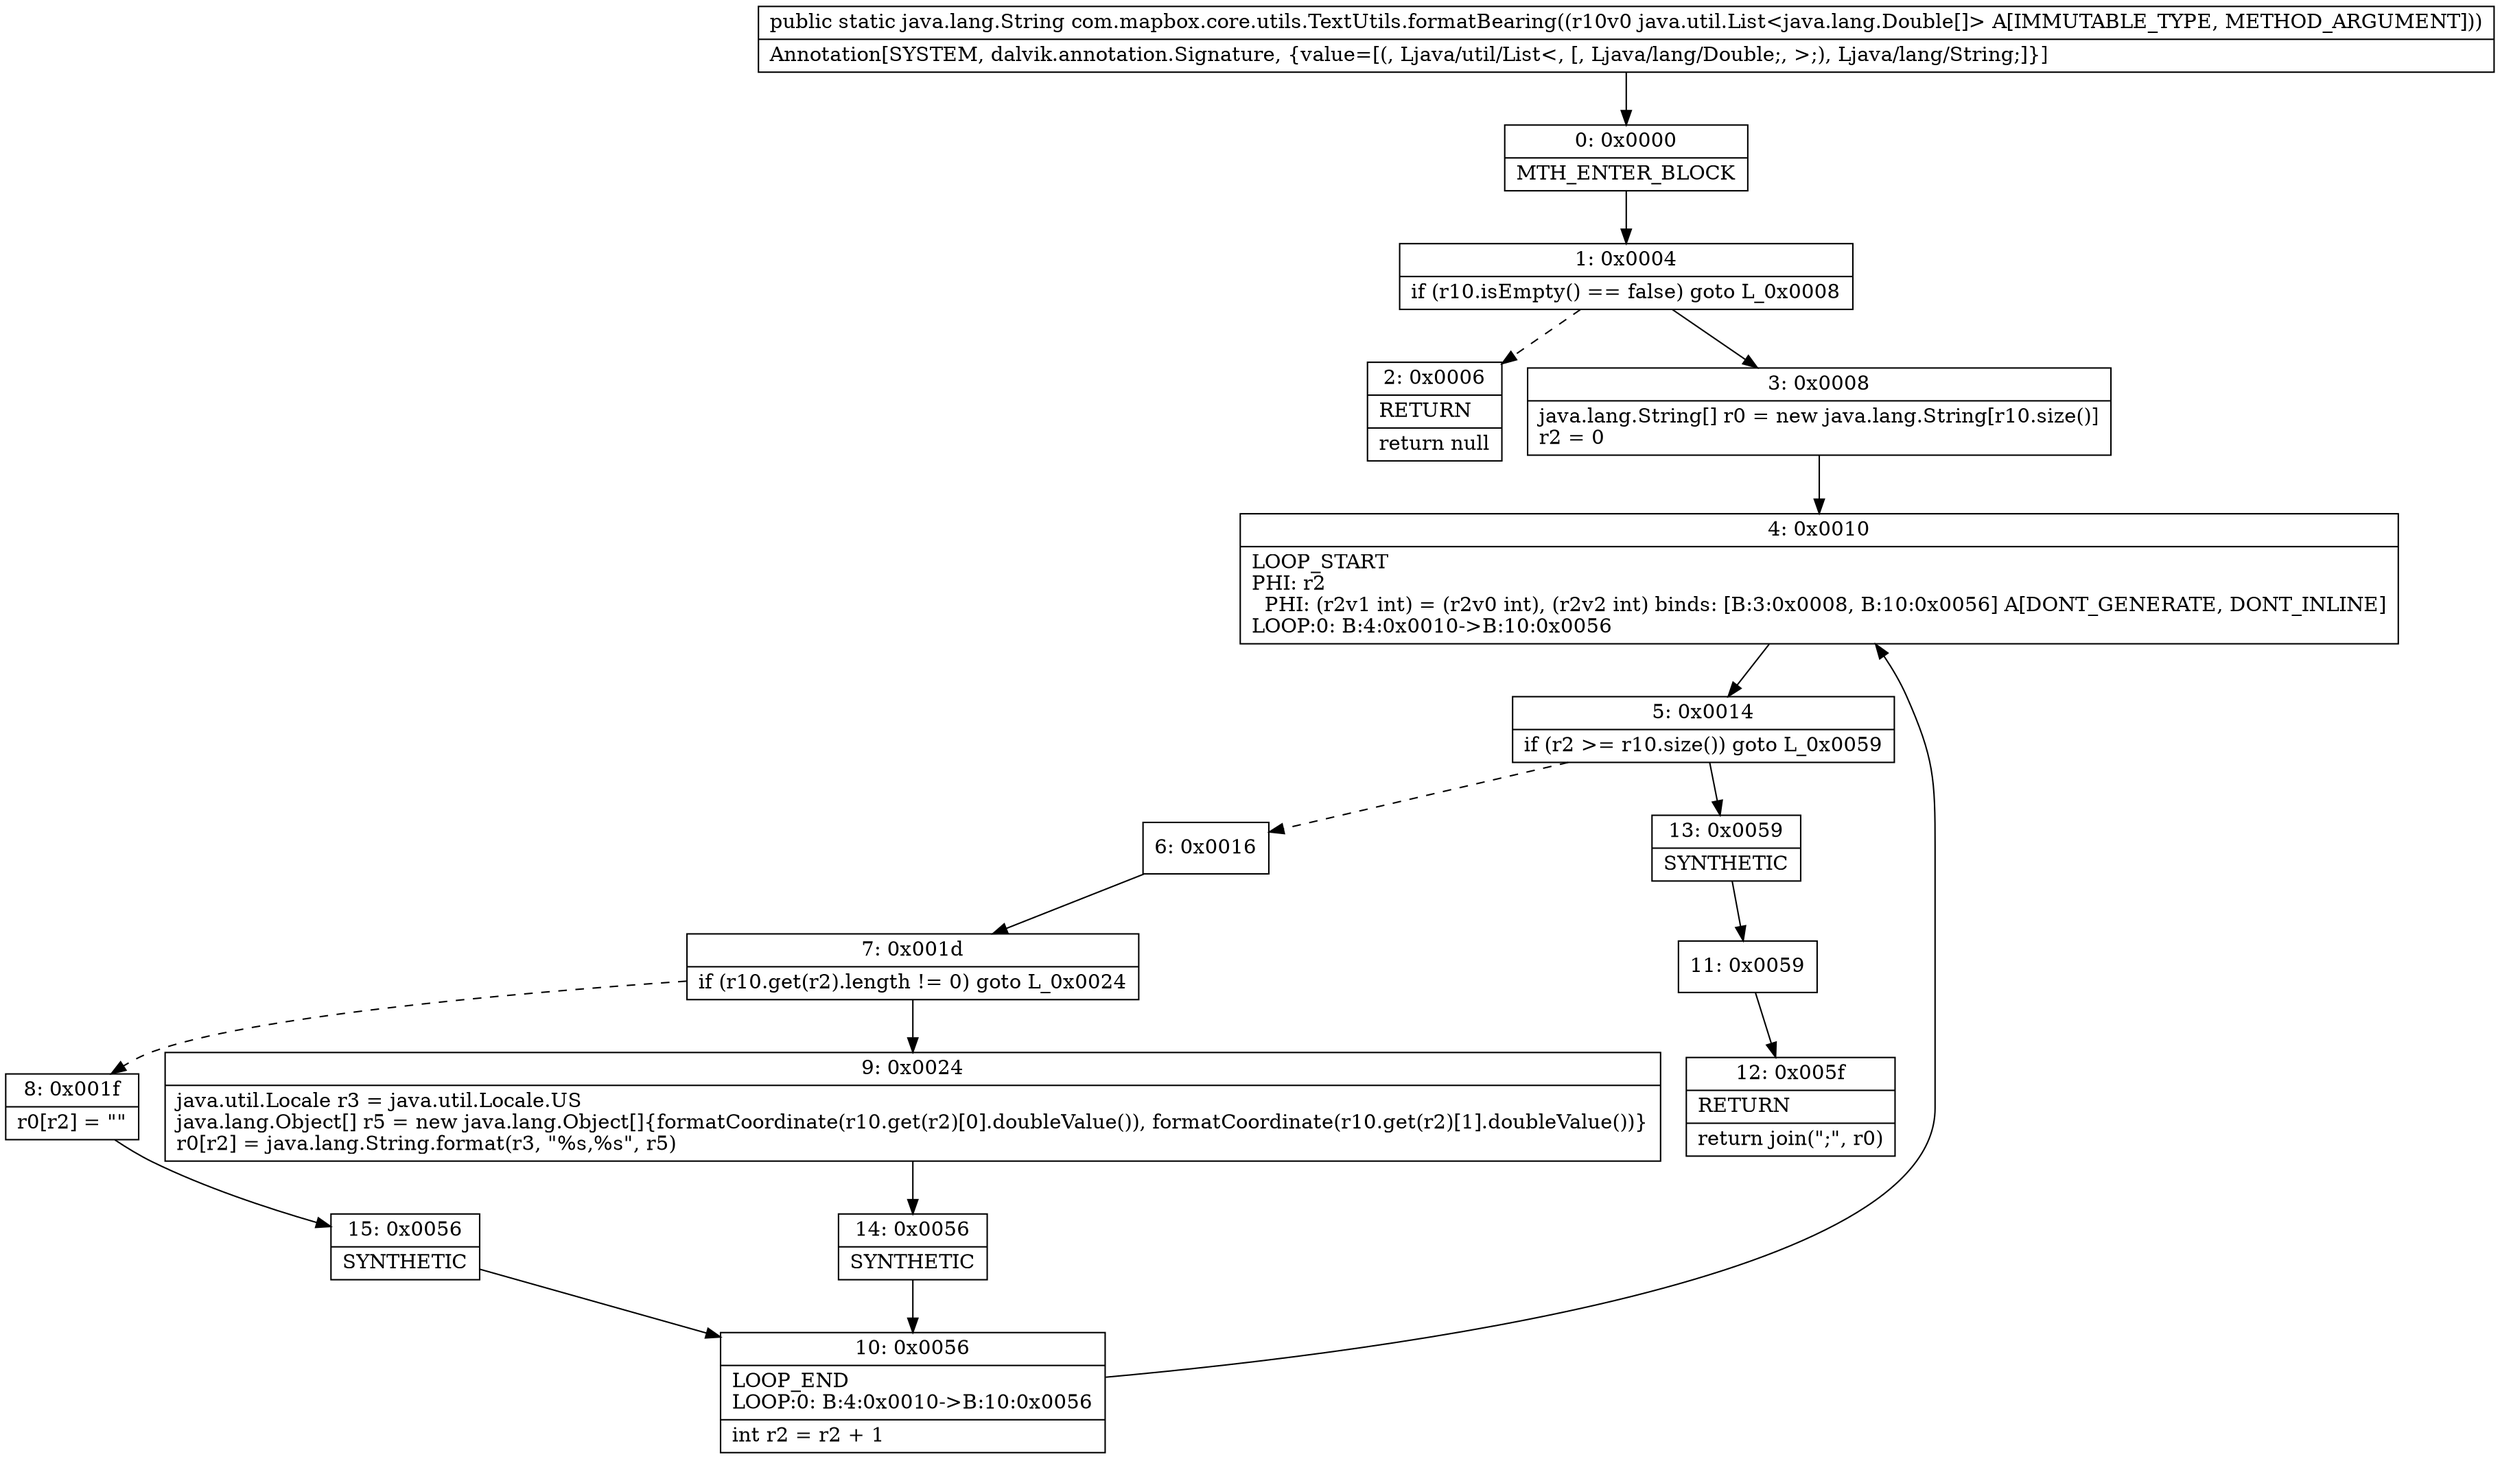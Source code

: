digraph "CFG forcom.mapbox.core.utils.TextUtils.formatBearing(Ljava\/util\/List;)Ljava\/lang\/String;" {
Node_0 [shape=record,label="{0\:\ 0x0000|MTH_ENTER_BLOCK\l}"];
Node_1 [shape=record,label="{1\:\ 0x0004|if (r10.isEmpty() == false) goto L_0x0008\l}"];
Node_2 [shape=record,label="{2\:\ 0x0006|RETURN\l|return null\l}"];
Node_3 [shape=record,label="{3\:\ 0x0008|java.lang.String[] r0 = new java.lang.String[r10.size()]\lr2 = 0\l}"];
Node_4 [shape=record,label="{4\:\ 0x0010|LOOP_START\lPHI: r2 \l  PHI: (r2v1 int) = (r2v0 int), (r2v2 int) binds: [B:3:0x0008, B:10:0x0056] A[DONT_GENERATE, DONT_INLINE]\lLOOP:0: B:4:0x0010\-\>B:10:0x0056\l}"];
Node_5 [shape=record,label="{5\:\ 0x0014|if (r2 \>= r10.size()) goto L_0x0059\l}"];
Node_6 [shape=record,label="{6\:\ 0x0016}"];
Node_7 [shape=record,label="{7\:\ 0x001d|if (r10.get(r2).length != 0) goto L_0x0024\l}"];
Node_8 [shape=record,label="{8\:\ 0x001f|r0[r2] = \"\"\l}"];
Node_9 [shape=record,label="{9\:\ 0x0024|java.util.Locale r3 = java.util.Locale.US\ljava.lang.Object[] r5 = new java.lang.Object[]\{formatCoordinate(r10.get(r2)[0].doubleValue()), formatCoordinate(r10.get(r2)[1].doubleValue())\}\lr0[r2] = java.lang.String.format(r3, \"%s,%s\", r5)\l}"];
Node_10 [shape=record,label="{10\:\ 0x0056|LOOP_END\lLOOP:0: B:4:0x0010\-\>B:10:0x0056\l|int r2 = r2 + 1\l}"];
Node_11 [shape=record,label="{11\:\ 0x0059}"];
Node_12 [shape=record,label="{12\:\ 0x005f|RETURN\l|return join(\";\", r0)\l}"];
Node_13 [shape=record,label="{13\:\ 0x0059|SYNTHETIC\l}"];
Node_14 [shape=record,label="{14\:\ 0x0056|SYNTHETIC\l}"];
Node_15 [shape=record,label="{15\:\ 0x0056|SYNTHETIC\l}"];
MethodNode[shape=record,label="{public static java.lang.String com.mapbox.core.utils.TextUtils.formatBearing((r10v0 java.util.List\<java.lang.Double[]\> A[IMMUTABLE_TYPE, METHOD_ARGUMENT]))  | Annotation[SYSTEM, dalvik.annotation.Signature, \{value=[(, Ljava\/util\/List\<, [, Ljava\/lang\/Double;, \>;), Ljava\/lang\/String;]\}]\l}"];
MethodNode -> Node_0;
Node_0 -> Node_1;
Node_1 -> Node_2[style=dashed];
Node_1 -> Node_3;
Node_3 -> Node_4;
Node_4 -> Node_5;
Node_5 -> Node_6[style=dashed];
Node_5 -> Node_13;
Node_6 -> Node_7;
Node_7 -> Node_8[style=dashed];
Node_7 -> Node_9;
Node_8 -> Node_15;
Node_9 -> Node_14;
Node_10 -> Node_4;
Node_11 -> Node_12;
Node_13 -> Node_11;
Node_14 -> Node_10;
Node_15 -> Node_10;
}

